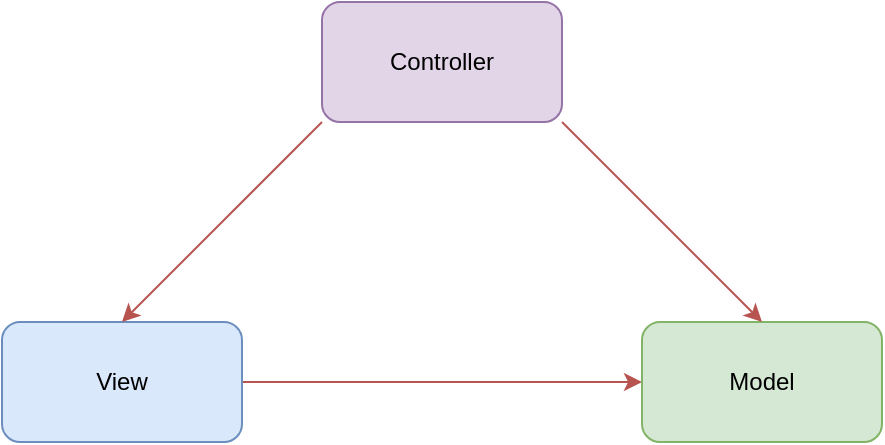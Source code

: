 <mxfile version="12.4.2" type="device" pages="1"><diagram id="ds_b48q-a91P5aWdSBbg" name="Page-1"><mxGraphModel dx="946" dy="595" grid="1" gridSize="10" guides="1" tooltips="1" connect="1" arrows="1" fold="1" page="1" pageScale="1" pageWidth="827" pageHeight="1169" math="0" shadow="0"><root><mxCell id="0"/><mxCell id="1" parent="0"/><mxCell id="t2uB4k8sGhNhqEj_7Qjx-2" value="Controller" style="rounded=1;whiteSpace=wrap;html=1;fillColor=#e1d5e7;strokeColor=#9673a6;" vertex="1" parent="1"><mxGeometry x="280" y="80" width="120" height="60" as="geometry"/></mxCell><mxCell id="t2uB4k8sGhNhqEj_7Qjx-7" style="edgeStyle=orthogonalEdgeStyle;rounded=0;orthogonalLoop=1;jettySize=auto;html=1;fillColor=#f8cecc;strokeColor=#b85450;" edge="1" parent="1" source="t2uB4k8sGhNhqEj_7Qjx-3" target="t2uB4k8sGhNhqEj_7Qjx-4"><mxGeometry relative="1" as="geometry"/></mxCell><mxCell id="t2uB4k8sGhNhqEj_7Qjx-3" value="View" style="rounded=1;whiteSpace=wrap;html=1;fillColor=#dae8fc;strokeColor=#6c8ebf;" vertex="1" parent="1"><mxGeometry x="120" y="240" width="120" height="60" as="geometry"/></mxCell><mxCell id="t2uB4k8sGhNhqEj_7Qjx-4" value="Model" style="rounded=1;whiteSpace=wrap;html=1;fillColor=#d5e8d4;strokeColor=#82b366;" vertex="1" parent="1"><mxGeometry x="440" y="240" width="120" height="60" as="geometry"/></mxCell><mxCell id="t2uB4k8sGhNhqEj_7Qjx-5" value="" style="endArrow=classic;html=1;entryX=0.5;entryY=0;entryDx=0;entryDy=0;fillColor=#f8cecc;strokeColor=#b85450;" edge="1" parent="1" target="t2uB4k8sGhNhqEj_7Qjx-3"><mxGeometry width="50" height="50" relative="1" as="geometry"><mxPoint x="280" y="140" as="sourcePoint"/><mxPoint x="190" y="130" as="targetPoint"/></mxGeometry></mxCell><mxCell id="t2uB4k8sGhNhqEj_7Qjx-6" value="" style="endArrow=classic;html=1;exitX=1;exitY=1;exitDx=0;exitDy=0;entryX=0.5;entryY=0;entryDx=0;entryDy=0;fillColor=#f8cecc;strokeColor=#b85450;" edge="1" parent="1" source="t2uB4k8sGhNhqEj_7Qjx-2" target="t2uB4k8sGhNhqEj_7Qjx-4"><mxGeometry width="50" height="50" relative="1" as="geometry"><mxPoint x="530" y="190" as="sourcePoint"/><mxPoint x="580" y="140" as="targetPoint"/></mxGeometry></mxCell></root></mxGraphModel></diagram></mxfile>